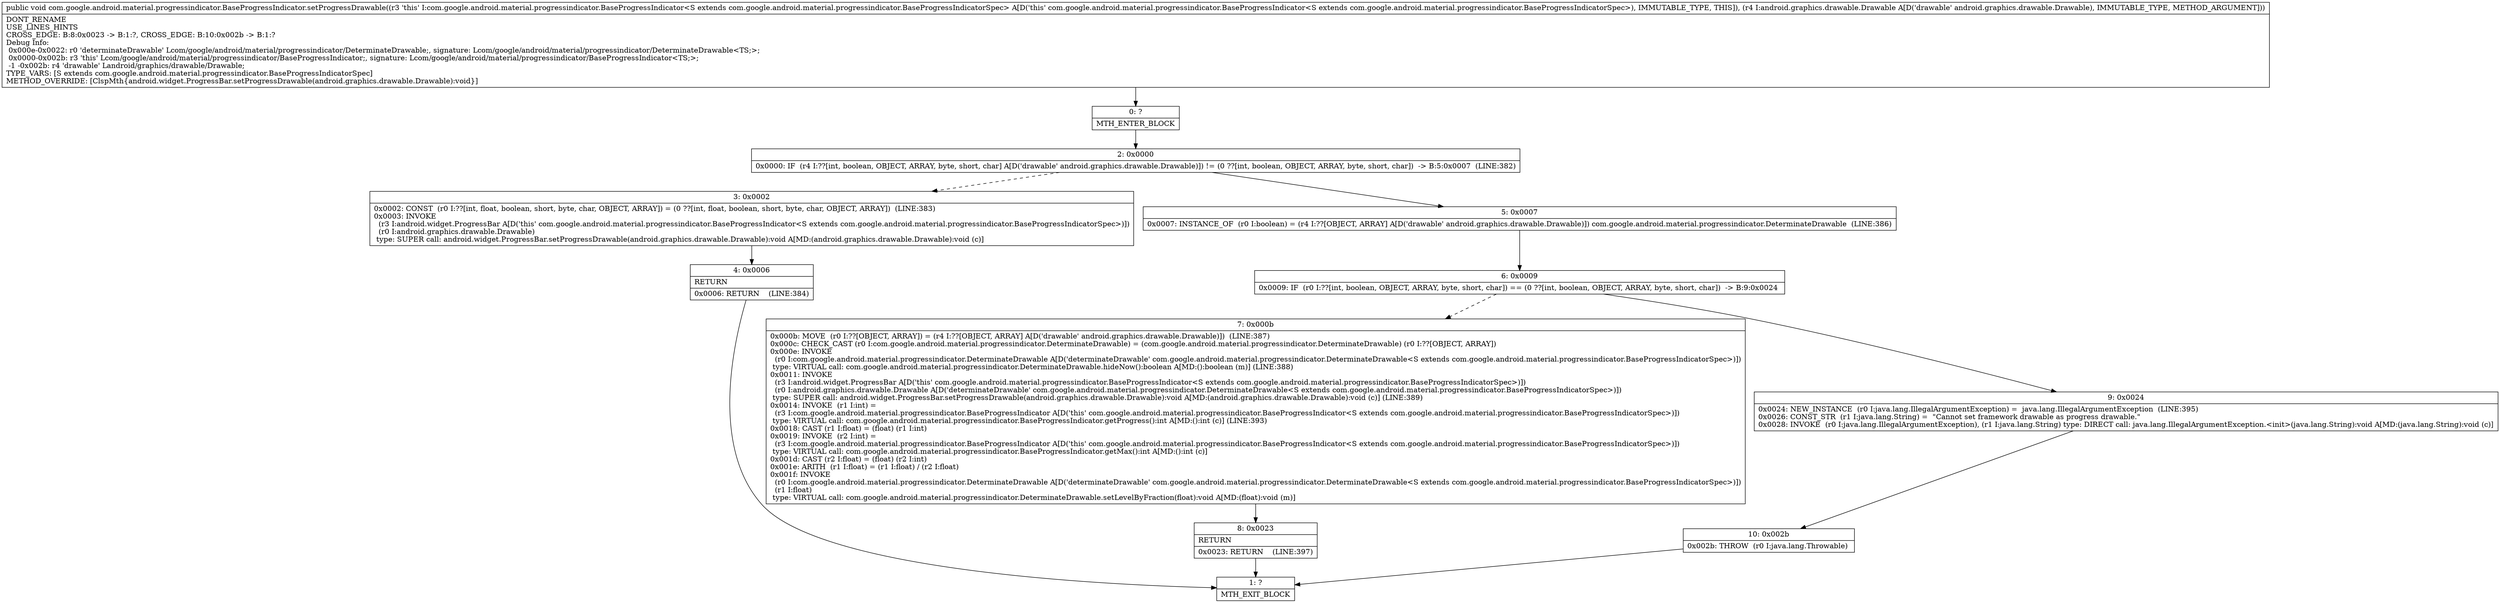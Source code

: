 digraph "CFG forcom.google.android.material.progressindicator.BaseProgressIndicator.setProgressDrawable(Landroid\/graphics\/drawable\/Drawable;)V" {
Node_0 [shape=record,label="{0\:\ ?|MTH_ENTER_BLOCK\l}"];
Node_2 [shape=record,label="{2\:\ 0x0000|0x0000: IF  (r4 I:??[int, boolean, OBJECT, ARRAY, byte, short, char] A[D('drawable' android.graphics.drawable.Drawable)]) != (0 ??[int, boolean, OBJECT, ARRAY, byte, short, char])  \-\> B:5:0x0007  (LINE:382)\l}"];
Node_3 [shape=record,label="{3\:\ 0x0002|0x0002: CONST  (r0 I:??[int, float, boolean, short, byte, char, OBJECT, ARRAY]) = (0 ??[int, float, boolean, short, byte, char, OBJECT, ARRAY])  (LINE:383)\l0x0003: INVOKE  \l  (r3 I:android.widget.ProgressBar A[D('this' com.google.android.material.progressindicator.BaseProgressIndicator\<S extends com.google.android.material.progressindicator.BaseProgressIndicatorSpec\>)])\l  (r0 I:android.graphics.drawable.Drawable)\l type: SUPER call: android.widget.ProgressBar.setProgressDrawable(android.graphics.drawable.Drawable):void A[MD:(android.graphics.drawable.Drawable):void (c)]\l}"];
Node_4 [shape=record,label="{4\:\ 0x0006|RETURN\l|0x0006: RETURN    (LINE:384)\l}"];
Node_1 [shape=record,label="{1\:\ ?|MTH_EXIT_BLOCK\l}"];
Node_5 [shape=record,label="{5\:\ 0x0007|0x0007: INSTANCE_OF  (r0 I:boolean) = (r4 I:??[OBJECT, ARRAY] A[D('drawable' android.graphics.drawable.Drawable)]) com.google.android.material.progressindicator.DeterminateDrawable  (LINE:386)\l}"];
Node_6 [shape=record,label="{6\:\ 0x0009|0x0009: IF  (r0 I:??[int, boolean, OBJECT, ARRAY, byte, short, char]) == (0 ??[int, boolean, OBJECT, ARRAY, byte, short, char])  \-\> B:9:0x0024 \l}"];
Node_7 [shape=record,label="{7\:\ 0x000b|0x000b: MOVE  (r0 I:??[OBJECT, ARRAY]) = (r4 I:??[OBJECT, ARRAY] A[D('drawable' android.graphics.drawable.Drawable)])  (LINE:387)\l0x000c: CHECK_CAST (r0 I:com.google.android.material.progressindicator.DeterminateDrawable) = (com.google.android.material.progressindicator.DeterminateDrawable) (r0 I:??[OBJECT, ARRAY]) \l0x000e: INVOKE  \l  (r0 I:com.google.android.material.progressindicator.DeterminateDrawable A[D('determinateDrawable' com.google.android.material.progressindicator.DeterminateDrawable\<S extends com.google.android.material.progressindicator.BaseProgressIndicatorSpec\>)])\l type: VIRTUAL call: com.google.android.material.progressindicator.DeterminateDrawable.hideNow():boolean A[MD:():boolean (m)] (LINE:388)\l0x0011: INVOKE  \l  (r3 I:android.widget.ProgressBar A[D('this' com.google.android.material.progressindicator.BaseProgressIndicator\<S extends com.google.android.material.progressindicator.BaseProgressIndicatorSpec\>)])\l  (r0 I:android.graphics.drawable.Drawable A[D('determinateDrawable' com.google.android.material.progressindicator.DeterminateDrawable\<S extends com.google.android.material.progressindicator.BaseProgressIndicatorSpec\>)])\l type: SUPER call: android.widget.ProgressBar.setProgressDrawable(android.graphics.drawable.Drawable):void A[MD:(android.graphics.drawable.Drawable):void (c)] (LINE:389)\l0x0014: INVOKE  (r1 I:int) = \l  (r3 I:com.google.android.material.progressindicator.BaseProgressIndicator A[D('this' com.google.android.material.progressindicator.BaseProgressIndicator\<S extends com.google.android.material.progressindicator.BaseProgressIndicatorSpec\>)])\l type: VIRTUAL call: com.google.android.material.progressindicator.BaseProgressIndicator.getProgress():int A[MD:():int (c)] (LINE:393)\l0x0018: CAST (r1 I:float) = (float) (r1 I:int) \l0x0019: INVOKE  (r2 I:int) = \l  (r3 I:com.google.android.material.progressindicator.BaseProgressIndicator A[D('this' com.google.android.material.progressindicator.BaseProgressIndicator\<S extends com.google.android.material.progressindicator.BaseProgressIndicatorSpec\>)])\l type: VIRTUAL call: com.google.android.material.progressindicator.BaseProgressIndicator.getMax():int A[MD:():int (c)]\l0x001d: CAST (r2 I:float) = (float) (r2 I:int) \l0x001e: ARITH  (r1 I:float) = (r1 I:float) \/ (r2 I:float) \l0x001f: INVOKE  \l  (r0 I:com.google.android.material.progressindicator.DeterminateDrawable A[D('determinateDrawable' com.google.android.material.progressindicator.DeterminateDrawable\<S extends com.google.android.material.progressindicator.BaseProgressIndicatorSpec\>)])\l  (r1 I:float)\l type: VIRTUAL call: com.google.android.material.progressindicator.DeterminateDrawable.setLevelByFraction(float):void A[MD:(float):void (m)]\l}"];
Node_8 [shape=record,label="{8\:\ 0x0023|RETURN\l|0x0023: RETURN    (LINE:397)\l}"];
Node_9 [shape=record,label="{9\:\ 0x0024|0x0024: NEW_INSTANCE  (r0 I:java.lang.IllegalArgumentException) =  java.lang.IllegalArgumentException  (LINE:395)\l0x0026: CONST_STR  (r1 I:java.lang.String) =  \"Cannot set framework drawable as progress drawable.\" \l0x0028: INVOKE  (r0 I:java.lang.IllegalArgumentException), (r1 I:java.lang.String) type: DIRECT call: java.lang.IllegalArgumentException.\<init\>(java.lang.String):void A[MD:(java.lang.String):void (c)]\l}"];
Node_10 [shape=record,label="{10\:\ 0x002b|0x002b: THROW  (r0 I:java.lang.Throwable) \l}"];
MethodNode[shape=record,label="{public void com.google.android.material.progressindicator.BaseProgressIndicator.setProgressDrawable((r3 'this' I:com.google.android.material.progressindicator.BaseProgressIndicator\<S extends com.google.android.material.progressindicator.BaseProgressIndicatorSpec\> A[D('this' com.google.android.material.progressindicator.BaseProgressIndicator\<S extends com.google.android.material.progressindicator.BaseProgressIndicatorSpec\>), IMMUTABLE_TYPE, THIS]), (r4 I:android.graphics.drawable.Drawable A[D('drawable' android.graphics.drawable.Drawable), IMMUTABLE_TYPE, METHOD_ARGUMENT]))  | DONT_RENAME\lUSE_LINES_HINTS\lCROSS_EDGE: B:8:0x0023 \-\> B:1:?, CROSS_EDGE: B:10:0x002b \-\> B:1:?\lDebug Info:\l  0x000e\-0x0022: r0 'determinateDrawable' Lcom\/google\/android\/material\/progressindicator\/DeterminateDrawable;, signature: Lcom\/google\/android\/material\/progressindicator\/DeterminateDrawable\<TS;\>;\l  0x0000\-0x002b: r3 'this' Lcom\/google\/android\/material\/progressindicator\/BaseProgressIndicator;, signature: Lcom\/google\/android\/material\/progressindicator\/BaseProgressIndicator\<TS;\>;\l  \-1 \-0x002b: r4 'drawable' Landroid\/graphics\/drawable\/Drawable;\lTYPE_VARS: [S extends com.google.android.material.progressindicator.BaseProgressIndicatorSpec]\lMETHOD_OVERRIDE: [ClspMth\{android.widget.ProgressBar.setProgressDrawable(android.graphics.drawable.Drawable):void\}]\l}"];
MethodNode -> Node_0;Node_0 -> Node_2;
Node_2 -> Node_3[style=dashed];
Node_2 -> Node_5;
Node_3 -> Node_4;
Node_4 -> Node_1;
Node_5 -> Node_6;
Node_6 -> Node_7[style=dashed];
Node_6 -> Node_9;
Node_7 -> Node_8;
Node_8 -> Node_1;
Node_9 -> Node_10;
Node_10 -> Node_1;
}


